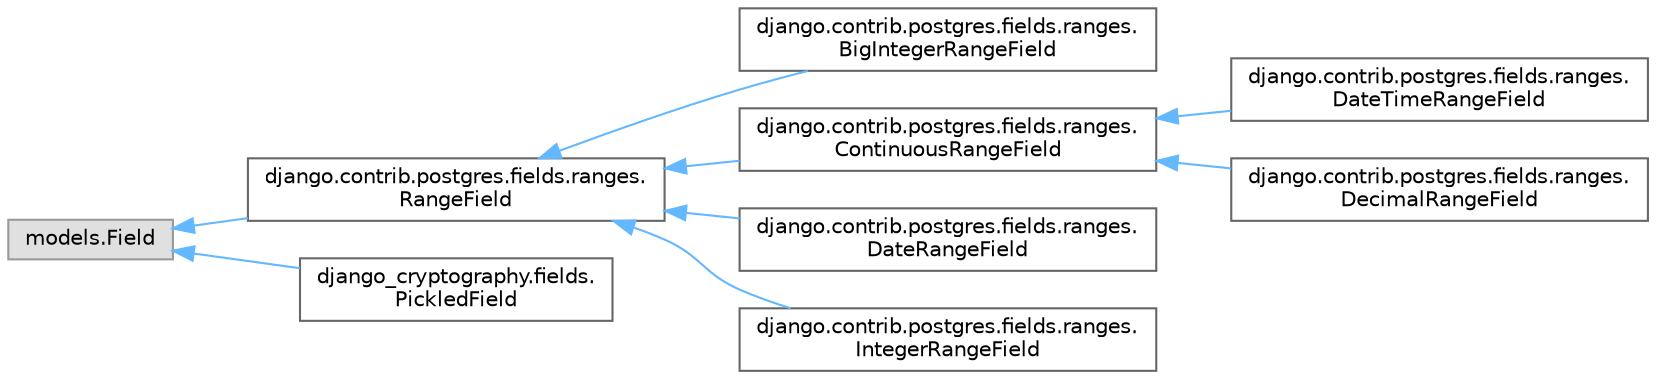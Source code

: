 digraph "Graphical Class Hierarchy"
{
 // LATEX_PDF_SIZE
  bgcolor="transparent";
  edge [fontname=Helvetica,fontsize=10,labelfontname=Helvetica,labelfontsize=10];
  node [fontname=Helvetica,fontsize=10,shape=box,height=0.2,width=0.4];
  rankdir="LR";
  Node0 [id="Node000000",label="models.Field",height=0.2,width=0.4,color="grey60", fillcolor="#E0E0E0", style="filled",tooltip=" "];
  Node0 -> Node1 [id="edge2025_Node000000_Node000001",dir="back",color="steelblue1",style="solid",tooltip=" "];
  Node1 [id="Node000001",label="django.contrib.postgres.fields.ranges.\lRangeField",height=0.2,width=0.4,color="grey40", fillcolor="white", style="filled",URL="$classdjango_1_1contrib_1_1postgres_1_1fields_1_1ranges_1_1_range_field.html",tooltip=" "];
  Node1 -> Node2 [id="edge2026_Node000001_Node000002",dir="back",color="steelblue1",style="solid",tooltip=" "];
  Node2 [id="Node000002",label="django.contrib.postgres.fields.ranges.\lBigIntegerRangeField",height=0.2,width=0.4,color="grey40", fillcolor="white", style="filled",URL="$classdjango_1_1contrib_1_1postgres_1_1fields_1_1ranges_1_1_big_integer_range_field.html",tooltip=" "];
  Node1 -> Node3 [id="edge2027_Node000001_Node000003",dir="back",color="steelblue1",style="solid",tooltip=" "];
  Node3 [id="Node000003",label="django.contrib.postgres.fields.ranges.\lContinuousRangeField",height=0.2,width=0.4,color="grey40", fillcolor="white", style="filled",URL="$classdjango_1_1contrib_1_1postgres_1_1fields_1_1ranges_1_1_continuous_range_field.html",tooltip=" "];
  Node3 -> Node4 [id="edge2028_Node000003_Node000004",dir="back",color="steelblue1",style="solid",tooltip=" "];
  Node4 [id="Node000004",label="django.contrib.postgres.fields.ranges.\lDateTimeRangeField",height=0.2,width=0.4,color="grey40", fillcolor="white", style="filled",URL="$classdjango_1_1contrib_1_1postgres_1_1fields_1_1ranges_1_1_date_time_range_field.html",tooltip=" "];
  Node3 -> Node5 [id="edge2029_Node000003_Node000005",dir="back",color="steelblue1",style="solid",tooltip=" "];
  Node5 [id="Node000005",label="django.contrib.postgres.fields.ranges.\lDecimalRangeField",height=0.2,width=0.4,color="grey40", fillcolor="white", style="filled",URL="$classdjango_1_1contrib_1_1postgres_1_1fields_1_1ranges_1_1_decimal_range_field.html",tooltip=" "];
  Node1 -> Node6 [id="edge2030_Node000001_Node000006",dir="back",color="steelblue1",style="solid",tooltip=" "];
  Node6 [id="Node000006",label="django.contrib.postgres.fields.ranges.\lDateRangeField",height=0.2,width=0.4,color="grey40", fillcolor="white", style="filled",URL="$classdjango_1_1contrib_1_1postgres_1_1fields_1_1ranges_1_1_date_range_field.html",tooltip=" "];
  Node1 -> Node7 [id="edge2031_Node000001_Node000007",dir="back",color="steelblue1",style="solid",tooltip=" "];
  Node7 [id="Node000007",label="django.contrib.postgres.fields.ranges.\lIntegerRangeField",height=0.2,width=0.4,color="grey40", fillcolor="white", style="filled",URL="$classdjango_1_1contrib_1_1postgres_1_1fields_1_1ranges_1_1_integer_range_field.html",tooltip=" "];
  Node0 -> Node8 [id="edge2032_Node000000_Node000008",dir="back",color="steelblue1",style="solid",tooltip=" "];
  Node8 [id="Node000008",label="django_cryptography.fields.\lPickledField",height=0.2,width=0.4,color="grey40", fillcolor="white", style="filled",URL="$classdjango__cryptography_1_1fields_1_1_pickled_field.html",tooltip=" "];
}
